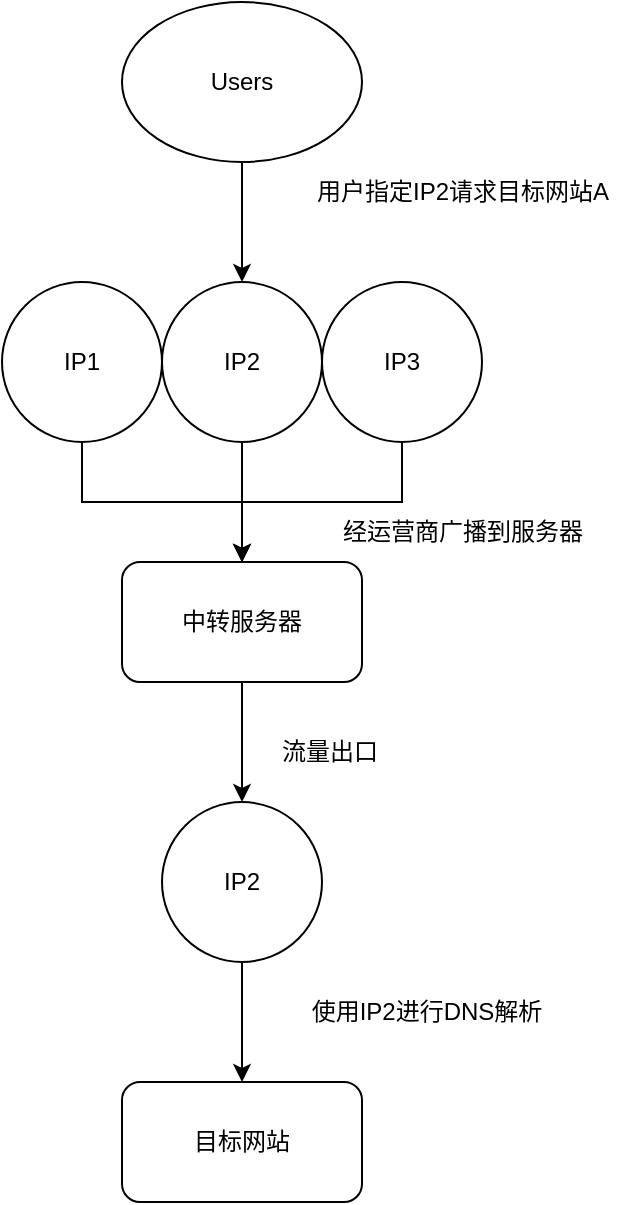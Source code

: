 <mxfile version="22.1.16" type="github">
  <diagram name="第 1 页" id="z21GSrNk0fA5djcfAShw">
    <mxGraphModel dx="1426" dy="793" grid="1" gridSize="10" guides="1" tooltips="1" connect="1" arrows="1" fold="1" page="1" pageScale="1" pageWidth="827" pageHeight="1169" math="0" shadow="0">
      <root>
        <mxCell id="0" />
        <mxCell id="1" parent="0" />
        <mxCell id="KlCUDF6oogM89RWXSskJ-12" style="edgeStyle=orthogonalEdgeStyle;rounded=0;orthogonalLoop=1;jettySize=auto;html=1;entryX=0.5;entryY=0;entryDx=0;entryDy=0;" edge="1" parent="1" source="KlCUDF6oogM89RWXSskJ-1" target="KlCUDF6oogM89RWXSskJ-5">
          <mxGeometry relative="1" as="geometry" />
        </mxCell>
        <mxCell id="KlCUDF6oogM89RWXSskJ-1" value="IP3" style="ellipse;whiteSpace=wrap;html=1;aspect=fixed;" vertex="1" parent="1">
          <mxGeometry x="410" y="180" width="80" height="80" as="geometry" />
        </mxCell>
        <mxCell id="KlCUDF6oogM89RWXSskJ-6" style="edgeStyle=orthogonalEdgeStyle;rounded=0;orthogonalLoop=1;jettySize=auto;html=1;exitX=0.5;exitY=1;exitDx=0;exitDy=0;" edge="1" parent="1" source="KlCUDF6oogM89RWXSskJ-2" target="KlCUDF6oogM89RWXSskJ-5">
          <mxGeometry relative="1" as="geometry" />
        </mxCell>
        <mxCell id="KlCUDF6oogM89RWXSskJ-2" value="IP2" style="ellipse;whiteSpace=wrap;html=1;aspect=fixed;" vertex="1" parent="1">
          <mxGeometry x="330" y="180" width="80" height="80" as="geometry" />
        </mxCell>
        <mxCell id="KlCUDF6oogM89RWXSskJ-13" style="edgeStyle=orthogonalEdgeStyle;rounded=0;orthogonalLoop=1;jettySize=auto;html=1;exitX=0.5;exitY=1;exitDx=0;exitDy=0;entryX=0.5;entryY=0;entryDx=0;entryDy=0;" edge="1" parent="1" source="KlCUDF6oogM89RWXSskJ-3" target="KlCUDF6oogM89RWXSskJ-5">
          <mxGeometry relative="1" as="geometry" />
        </mxCell>
        <mxCell id="KlCUDF6oogM89RWXSskJ-3" value="IP1" style="ellipse;whiteSpace=wrap;html=1;aspect=fixed;" vertex="1" parent="1">
          <mxGeometry x="250" y="180" width="80" height="80" as="geometry" />
        </mxCell>
        <mxCell id="KlCUDF6oogM89RWXSskJ-15" style="edgeStyle=orthogonalEdgeStyle;rounded=0;orthogonalLoop=1;jettySize=auto;html=1;entryX=0.5;entryY=0;entryDx=0;entryDy=0;" edge="1" parent="1" source="KlCUDF6oogM89RWXSskJ-5" target="KlCUDF6oogM89RWXSskJ-21">
          <mxGeometry relative="1" as="geometry">
            <mxPoint x="370" y="440" as="targetPoint" />
          </mxGeometry>
        </mxCell>
        <mxCell id="KlCUDF6oogM89RWXSskJ-5" value="中转服务器" style="rounded=1;whiteSpace=wrap;html=1;" vertex="1" parent="1">
          <mxGeometry x="310" y="320" width="120" height="60" as="geometry" />
        </mxCell>
        <mxCell id="KlCUDF6oogM89RWXSskJ-14" value="经运营商广播到服务器" style="text;html=1;align=center;verticalAlign=middle;resizable=0;points=[];autosize=1;strokeColor=none;fillColor=none;" vertex="1" parent="1">
          <mxGeometry x="410" y="290" width="140" height="30" as="geometry" />
        </mxCell>
        <mxCell id="KlCUDF6oogM89RWXSskJ-17" style="edgeStyle=orthogonalEdgeStyle;rounded=0;orthogonalLoop=1;jettySize=auto;html=1;" edge="1" parent="1" source="KlCUDF6oogM89RWXSskJ-16" target="KlCUDF6oogM89RWXSskJ-2">
          <mxGeometry relative="1" as="geometry" />
        </mxCell>
        <mxCell id="KlCUDF6oogM89RWXSskJ-16" value="Users" style="ellipse;whiteSpace=wrap;html=1;" vertex="1" parent="1">
          <mxGeometry x="310" y="40" width="120" height="80" as="geometry" />
        </mxCell>
        <mxCell id="KlCUDF6oogM89RWXSskJ-18" value="用户指定IP2请求目标网站A" style="text;html=1;align=center;verticalAlign=middle;resizable=0;points=[];autosize=1;strokeColor=none;fillColor=none;" vertex="1" parent="1">
          <mxGeometry x="395" y="120" width="170" height="30" as="geometry" />
        </mxCell>
        <mxCell id="KlCUDF6oogM89RWXSskJ-19" value="目标网站" style="rounded=1;whiteSpace=wrap;html=1;" vertex="1" parent="1">
          <mxGeometry x="310" y="580" width="120" height="60" as="geometry" />
        </mxCell>
        <mxCell id="KlCUDF6oogM89RWXSskJ-23" style="edgeStyle=orthogonalEdgeStyle;rounded=0;orthogonalLoop=1;jettySize=auto;html=1;entryX=0.5;entryY=0;entryDx=0;entryDy=0;" edge="1" parent="1" source="KlCUDF6oogM89RWXSskJ-21" target="KlCUDF6oogM89RWXSskJ-19">
          <mxGeometry relative="1" as="geometry" />
        </mxCell>
        <mxCell id="KlCUDF6oogM89RWXSskJ-21" value="IP2" style="ellipse;whiteSpace=wrap;html=1;aspect=fixed;" vertex="1" parent="1">
          <mxGeometry x="330" y="440" width="80" height="80" as="geometry" />
        </mxCell>
        <mxCell id="KlCUDF6oogM89RWXSskJ-24" value="流量出口" style="text;html=1;strokeColor=none;fillColor=none;align=center;verticalAlign=middle;whiteSpace=wrap;rounded=0;" vertex="1" parent="1">
          <mxGeometry x="384" y="400" width="60" height="30" as="geometry" />
        </mxCell>
        <mxCell id="KlCUDF6oogM89RWXSskJ-25" value="使用IP2进行DNS解析" style="text;html=1;strokeColor=none;fillColor=none;align=center;verticalAlign=middle;whiteSpace=wrap;rounded=0;" vertex="1" parent="1">
          <mxGeometry x="395" y="530" width="135" height="30" as="geometry" />
        </mxCell>
      </root>
    </mxGraphModel>
  </diagram>
</mxfile>
